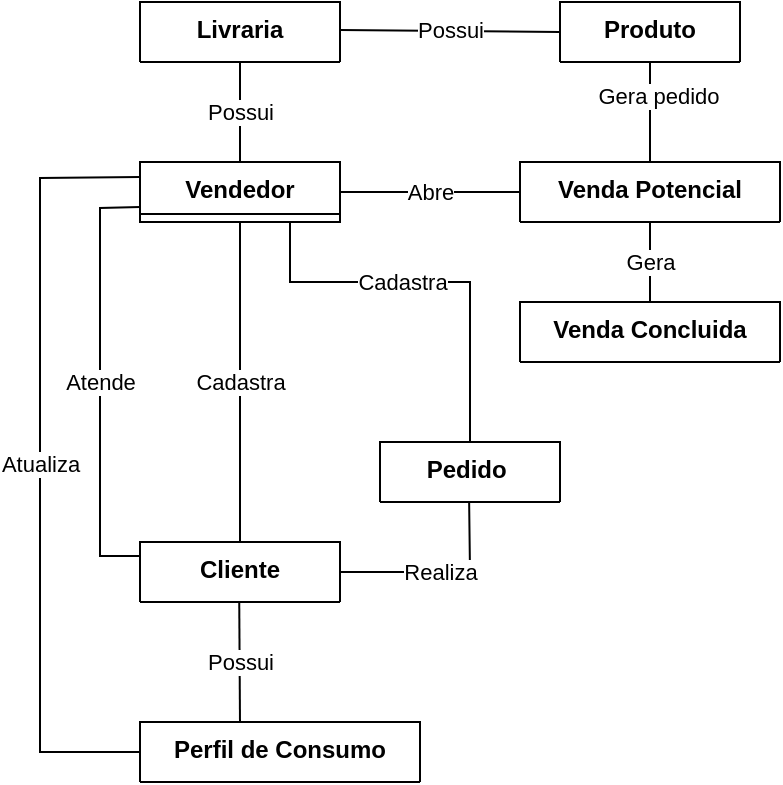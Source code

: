 <mxfile version="20.5.1" type="github">
  <diagram id="MbTTj0Vor9uG_cEf0XMi" name="Página-1">
    <mxGraphModel dx="1102" dy="614" grid="1" gridSize="10" guides="0" tooltips="1" connect="1" arrows="1" fold="1" page="1" pageScale="1" pageWidth="827" pageHeight="1169" math="0" shadow="0">
      <root>
        <mxCell id="0" />
        <mxCell id="1" parent="0" />
        <mxCell id="eQ_Aj7RRe18bUqSoS3Sr-1" value="Vendedor" style="swimlane;fontStyle=1;align=center;verticalAlign=top;childLayout=stackLayout;horizontal=1;startSize=26;horizontalStack=0;resizeParent=1;resizeParentMax=0;resizeLast=0;collapsible=1;marginBottom=0;" parent="1" vertex="1" collapsed="1">
          <mxGeometry x="160" y="150" width="100" height="30" as="geometry">
            <mxRectangle x="40" y="40" width="160" height="34" as="alternateBounds" />
          </mxGeometry>
        </mxCell>
        <mxCell id="eQ_Aj7RRe18bUqSoS3Sr-3" value="" style="line;strokeWidth=1;fillColor=none;align=left;verticalAlign=middle;spacingTop=-1;spacingLeft=3;spacingRight=3;rotatable=0;labelPosition=right;points=[];portConstraint=eastwest;strokeColor=inherit;" parent="eQ_Aj7RRe18bUqSoS3Sr-1" vertex="1">
          <mxGeometry y="26" width="160" height="8" as="geometry" />
        </mxCell>
        <mxCell id="eQ_Aj7RRe18bUqSoS3Sr-5" value="Cliente" style="swimlane;fontStyle=1;align=center;verticalAlign=top;childLayout=stackLayout;horizontal=1;startSize=30;horizontalStack=0;resizeParent=1;resizeParentMax=0;resizeLast=0;collapsible=1;marginBottom=0;" parent="1" vertex="1" collapsed="1">
          <mxGeometry x="160" y="340" width="100" height="30" as="geometry">
            <mxRectangle x="40" y="40" width="160" height="34" as="alternateBounds" />
          </mxGeometry>
        </mxCell>
        <mxCell id="eQ_Aj7RRe18bUqSoS3Sr-6" value="" style="line;strokeWidth=1;fillColor=none;align=left;verticalAlign=middle;spacingTop=-1;spacingLeft=3;spacingRight=3;rotatable=0;labelPosition=right;points=[];portConstraint=eastwest;strokeColor=inherit;" parent="eQ_Aj7RRe18bUqSoS3Sr-5" vertex="1">
          <mxGeometry y="26" width="160" height="8" as="geometry" />
        </mxCell>
        <mxCell id="eQ_Aj7RRe18bUqSoS3Sr-8" value="Livraria" style="swimlane;fontStyle=1;align=center;verticalAlign=top;childLayout=stackLayout;horizontal=1;startSize=30;horizontalStack=0;resizeParent=1;resizeParentMax=0;resizeLast=0;collapsible=1;marginBottom=0;" parent="1" vertex="1" collapsed="1">
          <mxGeometry x="160" y="70" width="100" height="30" as="geometry">
            <mxRectangle x="40" y="40" width="160" height="34" as="alternateBounds" />
          </mxGeometry>
        </mxCell>
        <mxCell id="eQ_Aj7RRe18bUqSoS3Sr-9" value="" style="line;strokeWidth=1;fillColor=none;align=left;verticalAlign=middle;spacingTop=-1;spacingLeft=3;spacingRight=3;rotatable=0;labelPosition=right;points=[];portConstraint=eastwest;strokeColor=inherit;" parent="eQ_Aj7RRe18bUqSoS3Sr-8" vertex="1">
          <mxGeometry y="26" width="160" height="8" as="geometry" />
        </mxCell>
        <mxCell id="eQ_Aj7RRe18bUqSoS3Sr-10" value="Perfil de Consumo" style="swimlane;fontStyle=1;align=center;verticalAlign=top;childLayout=stackLayout;horizontal=1;startSize=30;horizontalStack=0;resizeParent=1;resizeParentMax=0;resizeLast=0;collapsible=1;marginBottom=0;" parent="1" vertex="1" collapsed="1">
          <mxGeometry x="160" y="430" width="140" height="30" as="geometry">
            <mxRectangle x="40" y="40" width="160" height="34" as="alternateBounds" />
          </mxGeometry>
        </mxCell>
        <mxCell id="eQ_Aj7RRe18bUqSoS3Sr-11" value="" style="line;strokeWidth=1;fillColor=none;align=left;verticalAlign=middle;spacingTop=-1;spacingLeft=3;spacingRight=3;rotatable=0;labelPosition=right;points=[];portConstraint=eastwest;strokeColor=inherit;" parent="eQ_Aj7RRe18bUqSoS3Sr-10" vertex="1">
          <mxGeometry y="26" width="160" height="8" as="geometry" />
        </mxCell>
        <mxCell id="eQ_Aj7RRe18bUqSoS3Sr-12" value="Venda Potencial" style="swimlane;fontStyle=1;align=center;verticalAlign=top;childLayout=stackLayout;horizontal=1;startSize=30;horizontalStack=0;resizeParent=1;resizeParentMax=0;resizeLast=0;collapsible=1;marginBottom=0;" parent="1" vertex="1" collapsed="1">
          <mxGeometry x="350" y="150" width="130" height="30" as="geometry">
            <mxRectangle x="40" y="40" width="160" height="34" as="alternateBounds" />
          </mxGeometry>
        </mxCell>
        <mxCell id="eQ_Aj7RRe18bUqSoS3Sr-13" value="" style="line;strokeWidth=1;fillColor=none;align=left;verticalAlign=middle;spacingTop=-1;spacingLeft=3;spacingRight=3;rotatable=0;labelPosition=right;points=[];portConstraint=eastwest;strokeColor=inherit;" parent="eQ_Aj7RRe18bUqSoS3Sr-12" vertex="1">
          <mxGeometry y="26" width="160" height="8" as="geometry" />
        </mxCell>
        <mxCell id="eQ_Aj7RRe18bUqSoS3Sr-14" value="Pedido " style="swimlane;fontStyle=1;align=center;verticalAlign=top;childLayout=stackLayout;horizontal=1;startSize=30;horizontalStack=0;resizeParent=1;resizeParentMax=0;resizeLast=0;collapsible=1;marginBottom=0;" parent="1" vertex="1" collapsed="1">
          <mxGeometry x="280" y="290" width="90" height="30" as="geometry">
            <mxRectangle x="40" y="40" width="160" height="34" as="alternateBounds" />
          </mxGeometry>
        </mxCell>
        <mxCell id="eQ_Aj7RRe18bUqSoS3Sr-15" value="" style="line;strokeWidth=1;fillColor=none;align=left;verticalAlign=middle;spacingTop=-1;spacingLeft=3;spacingRight=3;rotatable=0;labelPosition=right;points=[];portConstraint=eastwest;strokeColor=inherit;" parent="eQ_Aj7RRe18bUqSoS3Sr-14" vertex="1">
          <mxGeometry y="26" width="160" height="8" as="geometry" />
        </mxCell>
        <mxCell id="eQ_Aj7RRe18bUqSoS3Sr-16" value="Produto" style="swimlane;fontStyle=1;align=center;verticalAlign=top;childLayout=stackLayout;horizontal=1;startSize=30;horizontalStack=0;resizeParent=1;resizeParentMax=0;resizeLast=0;collapsible=1;marginBottom=0;" parent="1" vertex="1" collapsed="1">
          <mxGeometry x="370" y="70" width="90" height="30" as="geometry">
            <mxRectangle x="40" y="40" width="160" height="34" as="alternateBounds" />
          </mxGeometry>
        </mxCell>
        <mxCell id="eQ_Aj7RRe18bUqSoS3Sr-17" value="" style="line;strokeWidth=1;fillColor=none;align=left;verticalAlign=middle;spacingTop=-1;spacingLeft=3;spacingRight=3;rotatable=0;labelPosition=right;points=[];portConstraint=eastwest;strokeColor=inherit;" parent="eQ_Aj7RRe18bUqSoS3Sr-16" vertex="1">
          <mxGeometry y="26" width="160" height="8" as="geometry" />
        </mxCell>
        <mxCell id="eQ_Aj7RRe18bUqSoS3Sr-18" value="Venda Concluida" style="swimlane;fontStyle=1;align=center;verticalAlign=top;childLayout=stackLayout;horizontal=1;startSize=30;horizontalStack=0;resizeParent=1;resizeParentMax=0;resizeLast=0;collapsible=1;marginBottom=0;" parent="1" vertex="1" collapsed="1">
          <mxGeometry x="350" y="220" width="130" height="30" as="geometry">
            <mxRectangle x="40" y="40" width="160" height="34" as="alternateBounds" />
          </mxGeometry>
        </mxCell>
        <mxCell id="eQ_Aj7RRe18bUqSoS3Sr-19" value="" style="line;strokeWidth=1;fillColor=none;align=left;verticalAlign=middle;spacingTop=-1;spacingLeft=3;spacingRight=3;rotatable=0;labelPosition=right;points=[];portConstraint=eastwest;strokeColor=inherit;" parent="eQ_Aj7RRe18bUqSoS3Sr-18" vertex="1">
          <mxGeometry y="26" width="160" height="8" as="geometry" />
        </mxCell>
        <mxCell id="eQ_Aj7RRe18bUqSoS3Sr-24" value="Cadastra" style="endArrow=none;html=1;rounded=0;exitX=0.5;exitY=1;exitDx=0;exitDy=0;entryX=0.5;entryY=0;entryDx=0;entryDy=0;" parent="1" source="eQ_Aj7RRe18bUqSoS3Sr-1" target="eQ_Aj7RRe18bUqSoS3Sr-5" edge="1">
          <mxGeometry relative="1" as="geometry">
            <mxPoint x="210" y="220" as="sourcePoint" />
            <mxPoint x="370" y="220" as="targetPoint" />
            <Array as="points">
              <mxPoint x="210" y="230" />
            </Array>
          </mxGeometry>
        </mxCell>
        <mxCell id="eQ_Aj7RRe18bUqSoS3Sr-28" value="Cadastra" style="endArrow=none;html=1;rounded=0;exitX=0.75;exitY=1;exitDx=0;exitDy=0;entryX=0.5;entryY=0;entryDx=0;entryDy=0;" parent="1" source="eQ_Aj7RRe18bUqSoS3Sr-1" target="eQ_Aj7RRe18bUqSoS3Sr-14" edge="1">
          <mxGeometry x="-0.146" relative="1" as="geometry">
            <mxPoint x="220" y="190" as="sourcePoint" />
            <mxPoint x="220" y="300" as="targetPoint" />
            <Array as="points">
              <mxPoint x="235" y="210" />
              <mxPoint x="325" y="210" />
            </Array>
            <mxPoint as="offset" />
          </mxGeometry>
        </mxCell>
        <mxCell id="eQ_Aj7RRe18bUqSoS3Sr-32" value="Possui" style="endArrow=none;html=1;rounded=0;exitX=0.5;exitY=1;exitDx=0;exitDy=0;" parent="1" edge="1">
          <mxGeometry relative="1" as="geometry">
            <mxPoint x="209.62" y="370" as="sourcePoint" />
            <mxPoint x="210" y="430" as="targetPoint" />
            <Array as="points" />
          </mxGeometry>
        </mxCell>
        <mxCell id="eQ_Aj7RRe18bUqSoS3Sr-33" value="Abre" style="endArrow=none;html=1;rounded=0;exitX=1;exitY=0.5;exitDx=0;exitDy=0;entryX=0;entryY=0.5;entryDx=0;entryDy=0;" parent="1" source="eQ_Aj7RRe18bUqSoS3Sr-1" target="eQ_Aj7RRe18bUqSoS3Sr-12" edge="1">
          <mxGeometry relative="1" as="geometry">
            <mxPoint x="220" y="190" as="sourcePoint" />
            <mxPoint x="220" y="300" as="targetPoint" />
            <Array as="points" />
          </mxGeometry>
        </mxCell>
        <mxCell id="eQ_Aj7RRe18bUqSoS3Sr-35" value="Gera pedido" style="endArrow=none;html=1;rounded=0;exitX=0.5;exitY=0;exitDx=0;exitDy=0;entryX=0.5;entryY=1;entryDx=0;entryDy=0;" parent="1" source="eQ_Aj7RRe18bUqSoS3Sr-12" target="eQ_Aj7RRe18bUqSoS3Sr-16" edge="1">
          <mxGeometry x="0.344" y="-4" relative="1" as="geometry">
            <mxPoint x="189.62" y="330" as="sourcePoint" />
            <mxPoint x="540" y="115" as="targetPoint" />
            <Array as="points" />
            <mxPoint as="offset" />
          </mxGeometry>
        </mxCell>
        <mxCell id="eQ_Aj7RRe18bUqSoS3Sr-36" value="Atende" style="endArrow=none;html=1;rounded=0;exitX=0;exitY=0.75;exitDx=0;exitDy=0;" parent="1" source="eQ_Aj7RRe18bUqSoS3Sr-1" edge="1">
          <mxGeometry relative="1" as="geometry">
            <mxPoint x="120" y="160" as="sourcePoint" />
            <mxPoint x="160" y="347" as="targetPoint" />
            <Array as="points">
              <mxPoint x="140" y="173" />
              <mxPoint x="140" y="260" />
              <mxPoint x="140" y="347" />
            </Array>
          </mxGeometry>
        </mxCell>
        <mxCell id="eQ_Aj7RRe18bUqSoS3Sr-37" value="Realiza" style="endArrow=none;html=1;rounded=0;exitX=0.5;exitY=1;exitDx=0;exitDy=0;entryX=1;entryY=0.5;entryDx=0;entryDy=0;" parent="1" target="eQ_Aj7RRe18bUqSoS3Sr-5" edge="1">
          <mxGeometry relative="1" as="geometry">
            <mxPoint x="324.57" y="320" as="sourcePoint" />
            <mxPoint x="324.57" y="480" as="targetPoint" />
            <Array as="points">
              <mxPoint x="325" y="355" />
            </Array>
          </mxGeometry>
        </mxCell>
        <mxCell id="eQ_Aj7RRe18bUqSoS3Sr-38" value="Atualiza" style="endArrow=none;html=1;rounded=0;exitX=0;exitY=0.25;exitDx=0;exitDy=0;entryX=0;entryY=0.5;entryDx=0;entryDy=0;" parent="1" source="eQ_Aj7RRe18bUqSoS3Sr-1" target="eQ_Aj7RRe18bUqSoS3Sr-10" edge="1">
          <mxGeometry relative="1" as="geometry">
            <mxPoint x="100" y="175.0" as="sourcePoint" />
            <mxPoint x="100" y="365" as="targetPoint" />
            <Array as="points">
              <mxPoint x="110" y="158" />
              <mxPoint x="110" y="445" />
            </Array>
          </mxGeometry>
        </mxCell>
        <mxCell id="eQ_Aj7RRe18bUqSoS3Sr-42" value="Possui" style="endArrow=none;html=1;rounded=0;entryX=0.5;entryY=0;entryDx=0;entryDy=0;" parent="1" target="eQ_Aj7RRe18bUqSoS3Sr-1" edge="1">
          <mxGeometry relative="1" as="geometry">
            <mxPoint x="210" y="100" as="sourcePoint" />
            <mxPoint x="210" y="220" as="targetPoint" />
            <Array as="points">
              <mxPoint x="210" y="110" />
            </Array>
          </mxGeometry>
        </mxCell>
        <mxCell id="eQ_Aj7RRe18bUqSoS3Sr-52" value="Possui" style="endArrow=none;html=1;rounded=0;exitX=1;exitY=0.5;exitDx=0;exitDy=0;entryX=0;entryY=0.5;entryDx=0;entryDy=0;" parent="1" target="eQ_Aj7RRe18bUqSoS3Sr-16" edge="1">
          <mxGeometry relative="1" as="geometry">
            <mxPoint x="260" y="84" as="sourcePoint" />
            <mxPoint x="350" y="84" as="targetPoint" />
            <Array as="points" />
          </mxGeometry>
        </mxCell>
        <mxCell id="eQ_Aj7RRe18bUqSoS3Sr-53" value="Gera" style="endArrow=none;html=1;rounded=0;exitX=0.5;exitY=0;exitDx=0;exitDy=0;entryX=0.5;entryY=1;entryDx=0;entryDy=0;" parent="1" source="eQ_Aj7RRe18bUqSoS3Sr-18" target="eQ_Aj7RRe18bUqSoS3Sr-12" edge="1">
          <mxGeometry relative="1" as="geometry">
            <mxPoint x="410" y="240" as="sourcePoint" />
            <mxPoint x="410" y="190" as="targetPoint" />
            <Array as="points" />
            <mxPoint as="offset" />
          </mxGeometry>
        </mxCell>
      </root>
    </mxGraphModel>
  </diagram>
</mxfile>
